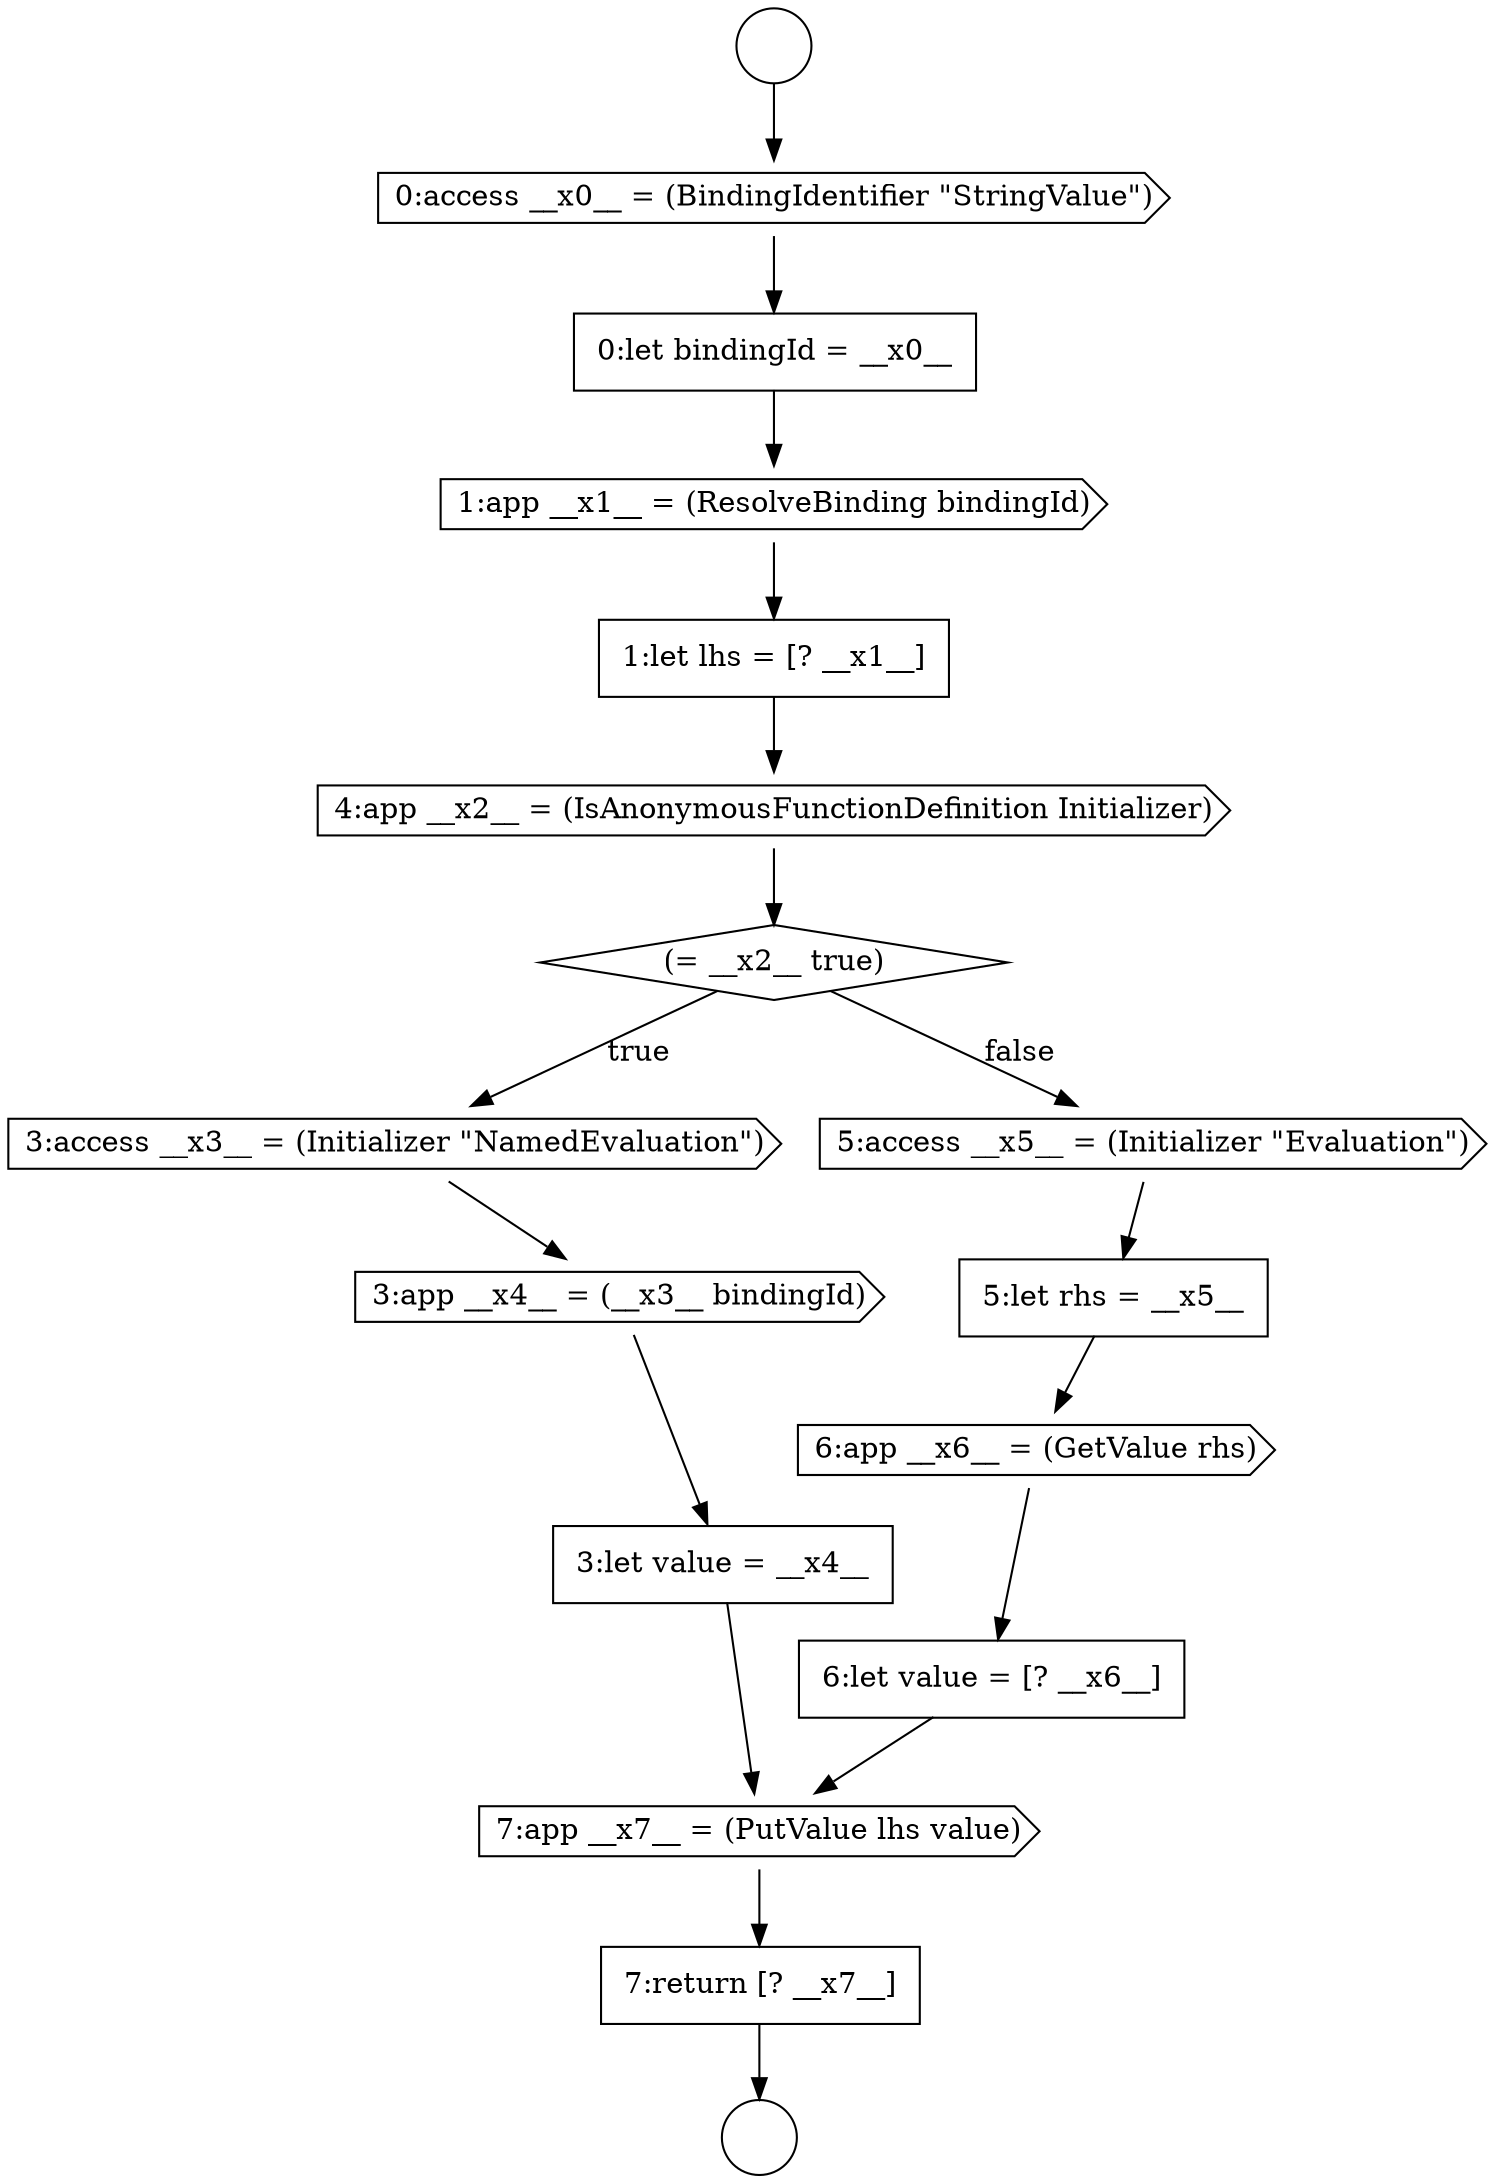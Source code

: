 digraph {
  node6042 [shape=cds, label=<<font color="black">0:access __x0__ = (BindingIdentifier &quot;StringValue&quot;)</font>> color="black" fillcolor="white" style=filled]
  node6046 [shape=cds, label=<<font color="black">4:app __x2__ = (IsAnonymousFunctionDefinition Initializer)</font>> color="black" fillcolor="white" style=filled]
  node6049 [shape=cds, label=<<font color="black">3:app __x4__ = (__x3__ bindingId)</font>> color="black" fillcolor="white" style=filled]
  node6054 [shape=none, margin=0, label=<<font color="black">
    <table border="0" cellborder="1" cellspacing="0" cellpadding="10">
      <tr><td align="left">6:let value = [? __x6__]</td></tr>
    </table>
  </font>> color="black" fillcolor="white" style=filled]
  node6047 [shape=diamond, label=<<font color="black">(= __x2__ true)</font>> color="black" fillcolor="white" style=filled]
  node6043 [shape=none, margin=0, label=<<font color="black">
    <table border="0" cellborder="1" cellspacing="0" cellpadding="10">
      <tr><td align="left">0:let bindingId = __x0__</td></tr>
    </table>
  </font>> color="black" fillcolor="white" style=filled]
  node6048 [shape=cds, label=<<font color="black">3:access __x3__ = (Initializer &quot;NamedEvaluation&quot;)</font>> color="black" fillcolor="white" style=filled]
  node6044 [shape=cds, label=<<font color="black">1:app __x1__ = (ResolveBinding bindingId)</font>> color="black" fillcolor="white" style=filled]
  node6056 [shape=none, margin=0, label=<<font color="black">
    <table border="0" cellborder="1" cellspacing="0" cellpadding="10">
      <tr><td align="left">7:return [? __x7__]</td></tr>
    </table>
  </font>> color="black" fillcolor="white" style=filled]
  node6051 [shape=cds, label=<<font color="black">5:access __x5__ = (Initializer &quot;Evaluation&quot;)</font>> color="black" fillcolor="white" style=filled]
  node6041 [shape=circle label=" " color="black" fillcolor="white" style=filled]
  node6045 [shape=none, margin=0, label=<<font color="black">
    <table border="0" cellborder="1" cellspacing="0" cellpadding="10">
      <tr><td align="left">1:let lhs = [? __x1__]</td></tr>
    </table>
  </font>> color="black" fillcolor="white" style=filled]
  node6040 [shape=circle label=" " color="black" fillcolor="white" style=filled]
  node6053 [shape=cds, label=<<font color="black">6:app __x6__ = (GetValue rhs)</font>> color="black" fillcolor="white" style=filled]
  node6052 [shape=none, margin=0, label=<<font color="black">
    <table border="0" cellborder="1" cellspacing="0" cellpadding="10">
      <tr><td align="left">5:let rhs = __x5__</td></tr>
    </table>
  </font>> color="black" fillcolor="white" style=filled]
  node6055 [shape=cds, label=<<font color="black">7:app __x7__ = (PutValue lhs value)</font>> color="black" fillcolor="white" style=filled]
  node6050 [shape=none, margin=0, label=<<font color="black">
    <table border="0" cellborder="1" cellspacing="0" cellpadding="10">
      <tr><td align="left">3:let value = __x4__</td></tr>
    </table>
  </font>> color="black" fillcolor="white" style=filled]
  node6046 -> node6047 [ color="black"]
  node6051 -> node6052 [ color="black"]
  node6042 -> node6043 [ color="black"]
  node6040 -> node6042 [ color="black"]
  node6049 -> node6050 [ color="black"]
  node6047 -> node6048 [label=<<font color="black">true</font>> color="black"]
  node6047 -> node6051 [label=<<font color="black">false</font>> color="black"]
  node6048 -> node6049 [ color="black"]
  node6044 -> node6045 [ color="black"]
  node6045 -> node6046 [ color="black"]
  node6056 -> node6041 [ color="black"]
  node6053 -> node6054 [ color="black"]
  node6052 -> node6053 [ color="black"]
  node6055 -> node6056 [ color="black"]
  node6043 -> node6044 [ color="black"]
  node6054 -> node6055 [ color="black"]
  node6050 -> node6055 [ color="black"]
}

